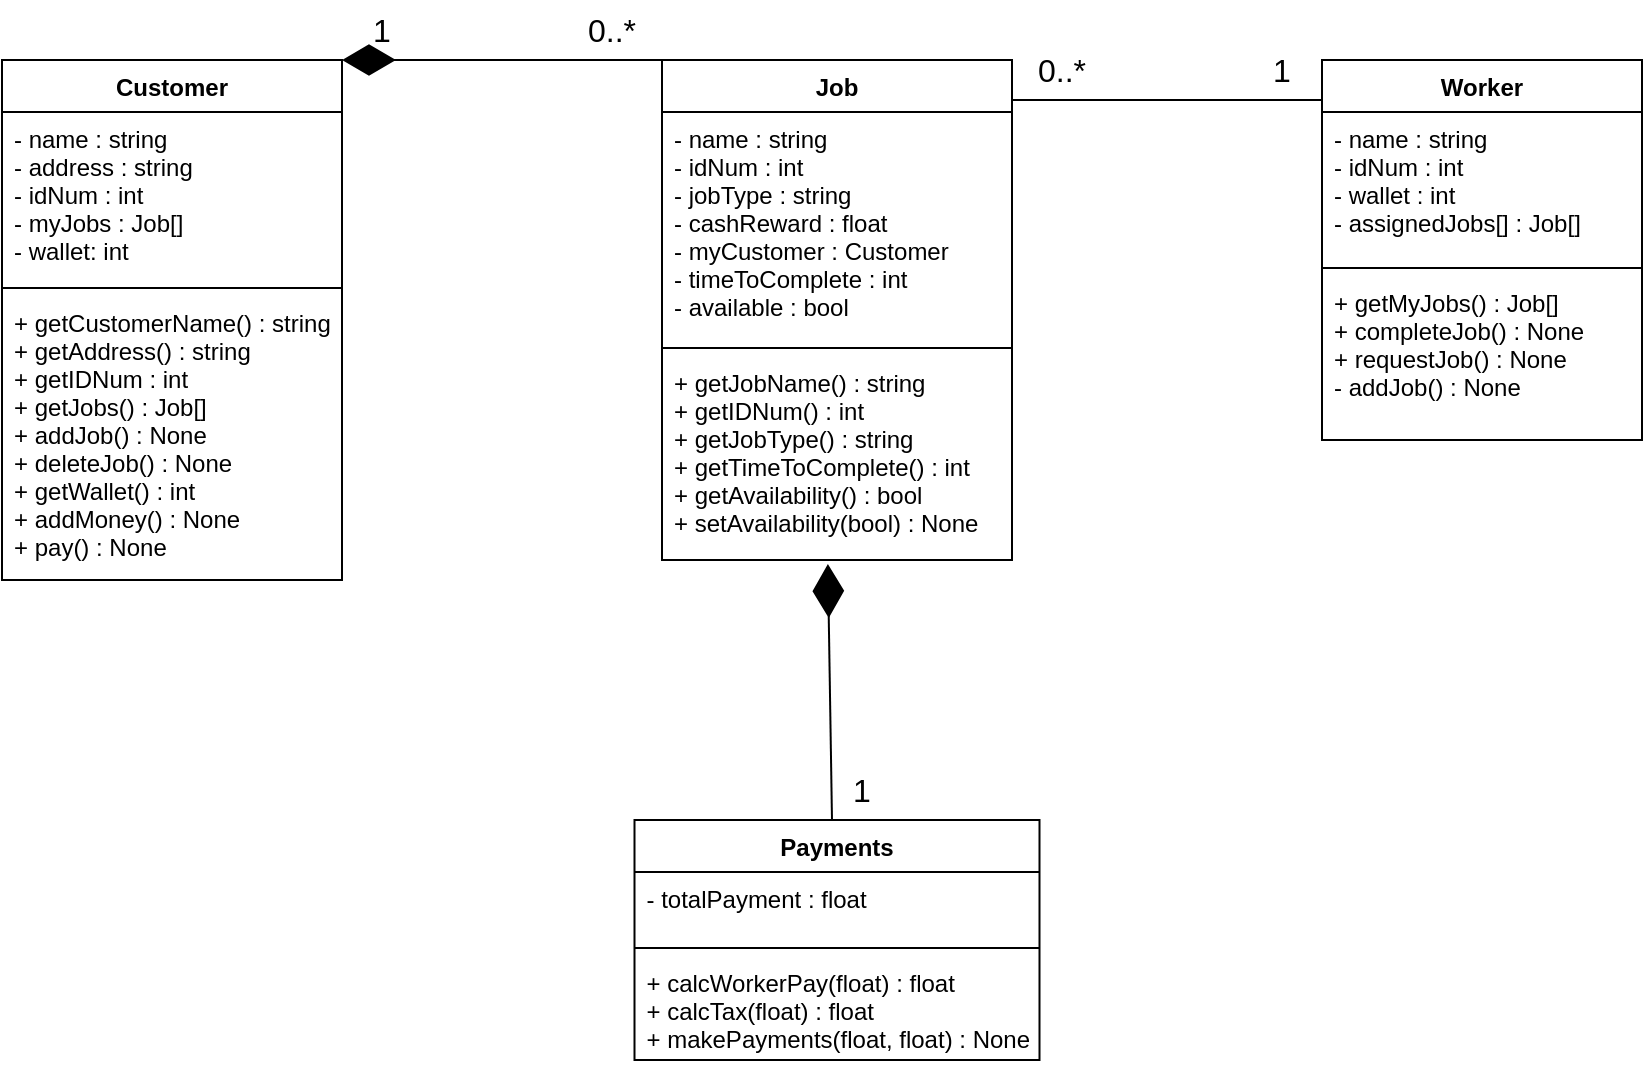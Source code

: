 <mxfile version="16.5.3" type="google"><diagram id="HCG8G6-SO3nNvaflyOJH" name="Page-1"><mxGraphModel dx="1422" dy="737" grid="1" gridSize="10" guides="1" tooltips="1" connect="1" arrows="1" fold="1" page="1" pageScale="1" pageWidth="850" pageHeight="1100" math="0" shadow="0"><root><mxCell id="0"/><mxCell id="1" parent="0"/><mxCell id="PAF2YIKiKmEz2gPix8gd-5" value="Job" style="swimlane;fontStyle=1;align=center;verticalAlign=top;childLayout=stackLayout;horizontal=1;startSize=26;horizontalStack=0;resizeParent=1;resizeParentMax=0;resizeLast=0;collapsible=1;marginBottom=0;" vertex="1" parent="1"><mxGeometry x="520" y="120" width="175" height="250" as="geometry"/></mxCell><mxCell id="PAF2YIKiKmEz2gPix8gd-6" value="- name : string&#10;- idNum : int&#10;- jobType : string&#10;- cashReward : float&#10;- myCustomer : Customer&#10;- timeToComplete : int&#10;- available : bool" style="text;strokeColor=none;fillColor=none;align=left;verticalAlign=top;spacingLeft=4;spacingRight=4;overflow=hidden;rotatable=0;points=[[0,0.5],[1,0.5]];portConstraint=eastwest;" vertex="1" parent="PAF2YIKiKmEz2gPix8gd-5"><mxGeometry y="26" width="175" height="114" as="geometry"/></mxCell><mxCell id="PAF2YIKiKmEz2gPix8gd-7" value="" style="line;strokeWidth=1;fillColor=none;align=left;verticalAlign=middle;spacingTop=-1;spacingLeft=3;spacingRight=3;rotatable=0;labelPosition=right;points=[];portConstraint=eastwest;" vertex="1" parent="PAF2YIKiKmEz2gPix8gd-5"><mxGeometry y="140" width="175" height="8" as="geometry"/></mxCell><mxCell id="PAF2YIKiKmEz2gPix8gd-8" value="+ getJobName() : string&#10;+ getIDNum() : int&#10;+ getJobType() : string&#10;+ getTimeToComplete() : int&#10;+ getAvailability() : bool&#10;+ setAvailability(bool) : None" style="text;strokeColor=none;fillColor=none;align=left;verticalAlign=top;spacingLeft=4;spacingRight=4;overflow=hidden;rotatable=0;points=[[0,0.5],[1,0.5]];portConstraint=eastwest;" vertex="1" parent="PAF2YIKiKmEz2gPix8gd-5"><mxGeometry y="148" width="175" height="102" as="geometry"/></mxCell><mxCell id="PAF2YIKiKmEz2gPix8gd-9" value="Customer" style="swimlane;fontStyle=1;align=center;verticalAlign=top;childLayout=stackLayout;horizontal=1;startSize=26;horizontalStack=0;resizeParent=1;resizeParentMax=0;resizeLast=0;collapsible=1;marginBottom=0;" vertex="1" parent="1"><mxGeometry x="190" y="120" width="170" height="260" as="geometry"/></mxCell><mxCell id="PAF2YIKiKmEz2gPix8gd-10" value="- name : string&#10;- address : string&#10;- idNum : int&#10;- myJobs : Job[]&#10;- wallet: int" style="text;strokeColor=none;fillColor=none;align=left;verticalAlign=top;spacingLeft=4;spacingRight=4;overflow=hidden;rotatable=0;points=[[0,0.5],[1,0.5]];portConstraint=eastwest;" vertex="1" parent="PAF2YIKiKmEz2gPix8gd-9"><mxGeometry y="26" width="170" height="84" as="geometry"/></mxCell><mxCell id="PAF2YIKiKmEz2gPix8gd-11" value="" style="line;strokeWidth=1;fillColor=none;align=left;verticalAlign=middle;spacingTop=-1;spacingLeft=3;spacingRight=3;rotatable=0;labelPosition=right;points=[];portConstraint=eastwest;" vertex="1" parent="PAF2YIKiKmEz2gPix8gd-9"><mxGeometry y="110" width="170" height="8" as="geometry"/></mxCell><mxCell id="PAF2YIKiKmEz2gPix8gd-12" value="+ getCustomerName() : string&#10;+ getAddress() : string&#10;+ getIDNum : int&#10;+ getJobs() : Job[]&#10;+ addJob() : None&#10;+ deleteJob() : None&#10;+ getWallet() : int&#10;+ addMoney() : None&#10;+ pay() : None" style="text;strokeColor=none;fillColor=none;align=left;verticalAlign=top;spacingLeft=4;spacingRight=4;overflow=hidden;rotatable=0;points=[[0,0.5],[1,0.5]];portConstraint=eastwest;" vertex="1" parent="PAF2YIKiKmEz2gPix8gd-9"><mxGeometry y="118" width="170" height="142" as="geometry"/></mxCell><mxCell id="PAF2YIKiKmEz2gPix8gd-19" value="Payments" style="swimlane;fontStyle=1;align=center;verticalAlign=top;childLayout=stackLayout;horizontal=1;startSize=26;horizontalStack=0;resizeParent=1;resizeParentMax=0;resizeLast=0;collapsible=1;marginBottom=0;rounded=0;sketch=0;" vertex="1" parent="1"><mxGeometry x="506.25" y="500" width="202.5" height="120" as="geometry"/></mxCell><mxCell id="PAF2YIKiKmEz2gPix8gd-20" value="- totalPayment : float " style="text;strokeColor=none;fillColor=none;align=left;verticalAlign=top;spacingLeft=4;spacingRight=4;overflow=hidden;rotatable=0;points=[[0,0.5],[1,0.5]];portConstraint=eastwest;rounded=0;sketch=0;" vertex="1" parent="PAF2YIKiKmEz2gPix8gd-19"><mxGeometry y="26" width="202.5" height="34" as="geometry"/></mxCell><mxCell id="PAF2YIKiKmEz2gPix8gd-21" value="" style="line;strokeWidth=1;fillColor=none;align=left;verticalAlign=middle;spacingTop=-1;spacingLeft=3;spacingRight=3;rotatable=0;labelPosition=right;points=[];portConstraint=eastwest;rounded=0;sketch=0;" vertex="1" parent="PAF2YIKiKmEz2gPix8gd-19"><mxGeometry y="60" width="202.5" height="8" as="geometry"/></mxCell><mxCell id="PAF2YIKiKmEz2gPix8gd-22" value="+ calcWorkerPay(float) : float&#10;+ calcTax(float) : float&#10;+ makePayments(float, float) : None" style="text;strokeColor=none;fillColor=none;align=left;verticalAlign=top;spacingLeft=4;spacingRight=4;overflow=hidden;rotatable=0;points=[[0,0.5],[1,0.5]];portConstraint=eastwest;rounded=0;sketch=0;" vertex="1" parent="PAF2YIKiKmEz2gPix8gd-19"><mxGeometry y="68" width="202.5" height="52" as="geometry"/></mxCell><mxCell id="PAF2YIKiKmEz2gPix8gd-28" value="&lt;font style=&quot;font-size: 16px&quot;&gt;1&lt;/font&gt;" style="text;html=1;strokeColor=none;fillColor=none;align=center;verticalAlign=middle;whiteSpace=wrap;rounded=0;sketch=0;" vertex="1" parent="1"><mxGeometry x="590" y="470" width="60" height="30" as="geometry"/></mxCell><mxCell id="PAF2YIKiKmEz2gPix8gd-29" value="" style="endArrow=diamondThin;endFill=1;endSize=24;html=1;rounded=1;sketch=0;curved=0;exitX=0;exitY=0;exitDx=0;exitDy=0;entryX=1;entryY=0;entryDx=0;entryDy=0;" edge="1" parent="1" source="PAF2YIKiKmEz2gPix8gd-5" target="PAF2YIKiKmEz2gPix8gd-9"><mxGeometry width="160" relative="1" as="geometry"><mxPoint x="340" y="410" as="sourcePoint"/><mxPoint x="390" y="130" as="targetPoint"/></mxGeometry></mxCell><mxCell id="PAF2YIKiKmEz2gPix8gd-30" value="" style="endArrow=diamondThin;endFill=1;endSize=24;html=1;rounded=1;sketch=0;curved=0;exitX=0.25;exitY=1;exitDx=0;exitDy=0;entryX=0.474;entryY=1.02;entryDx=0;entryDy=0;entryPerimeter=0;" edge="1" parent="1" source="PAF2YIKiKmEz2gPix8gd-28" target="PAF2YIKiKmEz2gPix8gd-8"><mxGeometry width="160" relative="1" as="geometry"><mxPoint x="340" y="410" as="sourcePoint"/><mxPoint x="500" y="410" as="targetPoint"/></mxGeometry></mxCell><mxCell id="PAF2YIKiKmEz2gPix8gd-31" value="Worker" style="swimlane;fontStyle=1;align=center;verticalAlign=top;childLayout=stackLayout;horizontal=1;startSize=26;horizontalStack=0;resizeParent=1;resizeParentMax=0;resizeLast=0;collapsible=1;marginBottom=0;rounded=0;sketch=0;" vertex="1" parent="1"><mxGeometry x="850" y="120" width="160" height="190" as="geometry"/></mxCell><mxCell id="PAF2YIKiKmEz2gPix8gd-32" value="- name : string&#10;- idNum : int&#10;- wallet : int&#10;- assignedJobs[] : Job[]&#10;" style="text;strokeColor=none;fillColor=none;align=left;verticalAlign=top;spacingLeft=4;spacingRight=4;overflow=hidden;rotatable=0;points=[[0,0.5],[1,0.5]];portConstraint=eastwest;rounded=0;sketch=0;" vertex="1" parent="PAF2YIKiKmEz2gPix8gd-31"><mxGeometry y="26" width="160" height="74" as="geometry"/></mxCell><mxCell id="PAF2YIKiKmEz2gPix8gd-33" value="" style="line;strokeWidth=1;fillColor=none;align=left;verticalAlign=middle;spacingTop=-1;spacingLeft=3;spacingRight=3;rotatable=0;labelPosition=right;points=[];portConstraint=eastwest;rounded=0;sketch=0;" vertex="1" parent="PAF2YIKiKmEz2gPix8gd-31"><mxGeometry y="100" width="160" height="8" as="geometry"/></mxCell><mxCell id="PAF2YIKiKmEz2gPix8gd-34" value="+ getMyJobs() : Job[]&#10;+ completeJob() : None&#10;+ requestJob() : None&#10;- addJob() : None" style="text;strokeColor=none;fillColor=none;align=left;verticalAlign=top;spacingLeft=4;spacingRight=4;overflow=hidden;rotatable=0;points=[[0,0.5],[1,0.5]];portConstraint=eastwest;rounded=0;sketch=0;" vertex="1" parent="PAF2YIKiKmEz2gPix8gd-31"><mxGeometry y="108" width="160" height="82" as="geometry"/></mxCell><mxCell id="PAF2YIKiKmEz2gPix8gd-38" value="" style="endArrow=none;html=1;edgeStyle=orthogonalEdgeStyle;rounded=1;sketch=0;curved=0;" edge="1" parent="1"><mxGeometry relative="1" as="geometry"><mxPoint x="695" y="140" as="sourcePoint"/><mxPoint x="850" y="140" as="targetPoint"/></mxGeometry></mxCell><mxCell id="PAF2YIKiKmEz2gPix8gd-41" value="&lt;font style=&quot;font-size: 16px&quot;&gt;0..*&lt;/font&gt;" style="text;html=1;strokeColor=none;fillColor=none;align=center;verticalAlign=middle;whiteSpace=wrap;rounded=0;sketch=0;" vertex="1" parent="1"><mxGeometry x="470" y="95" width="50" height="20" as="geometry"/></mxCell><mxCell id="PAF2YIKiKmEz2gPix8gd-43" value="0..*" style="text;html=1;strokeColor=none;fillColor=none;align=center;verticalAlign=middle;whiteSpace=wrap;rounded=0;sketch=0;fontSize=16;" vertex="1" parent="1"><mxGeometry x="690" y="110" width="60" height="30" as="geometry"/></mxCell><mxCell id="PAF2YIKiKmEz2gPix8gd-44" value="1" style="text;html=1;strokeColor=none;fillColor=none;align=center;verticalAlign=middle;whiteSpace=wrap;rounded=0;sketch=0;fontSize=16;" vertex="1" parent="1"><mxGeometry x="800" y="110" width="60" height="30" as="geometry"/></mxCell><mxCell id="PAF2YIKiKmEz2gPix8gd-45" value="1" style="text;html=1;strokeColor=none;fillColor=none;align=center;verticalAlign=middle;whiteSpace=wrap;rounded=0;sketch=0;fontSize=16;" vertex="1" parent="1"><mxGeometry x="350" y="90" width="60" height="30" as="geometry"/></mxCell></root></mxGraphModel></diagram></mxfile>